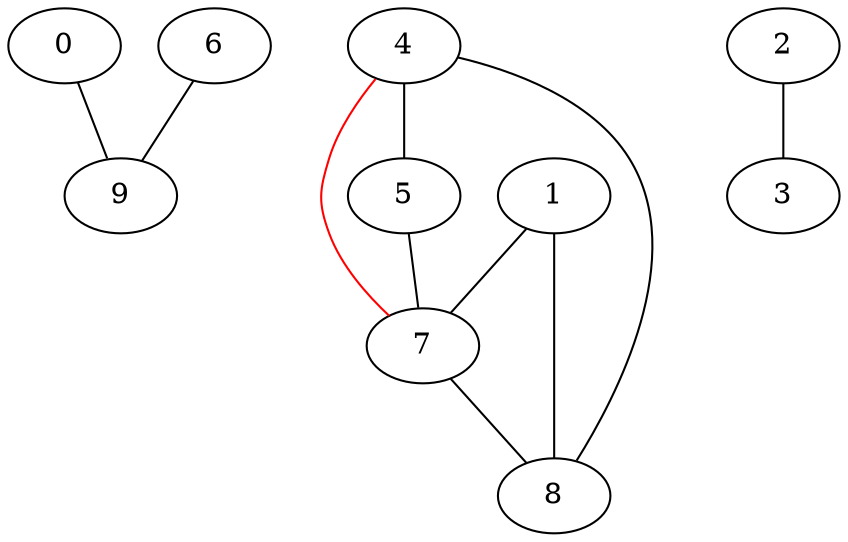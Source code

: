 graph test3{
	0 -- 9 ;
	1 -- 7 ;
	1 -- 8 ;
	2 -- 3 ;
	3 ;
	4 -- 5 ;
	4 -- 7 [color = red] ;
	4 -- 8 ;
	5 -- 7 ;
	6 -- 9 ;
	7 -- 8 ;
	8 ;
	9 ;
}
